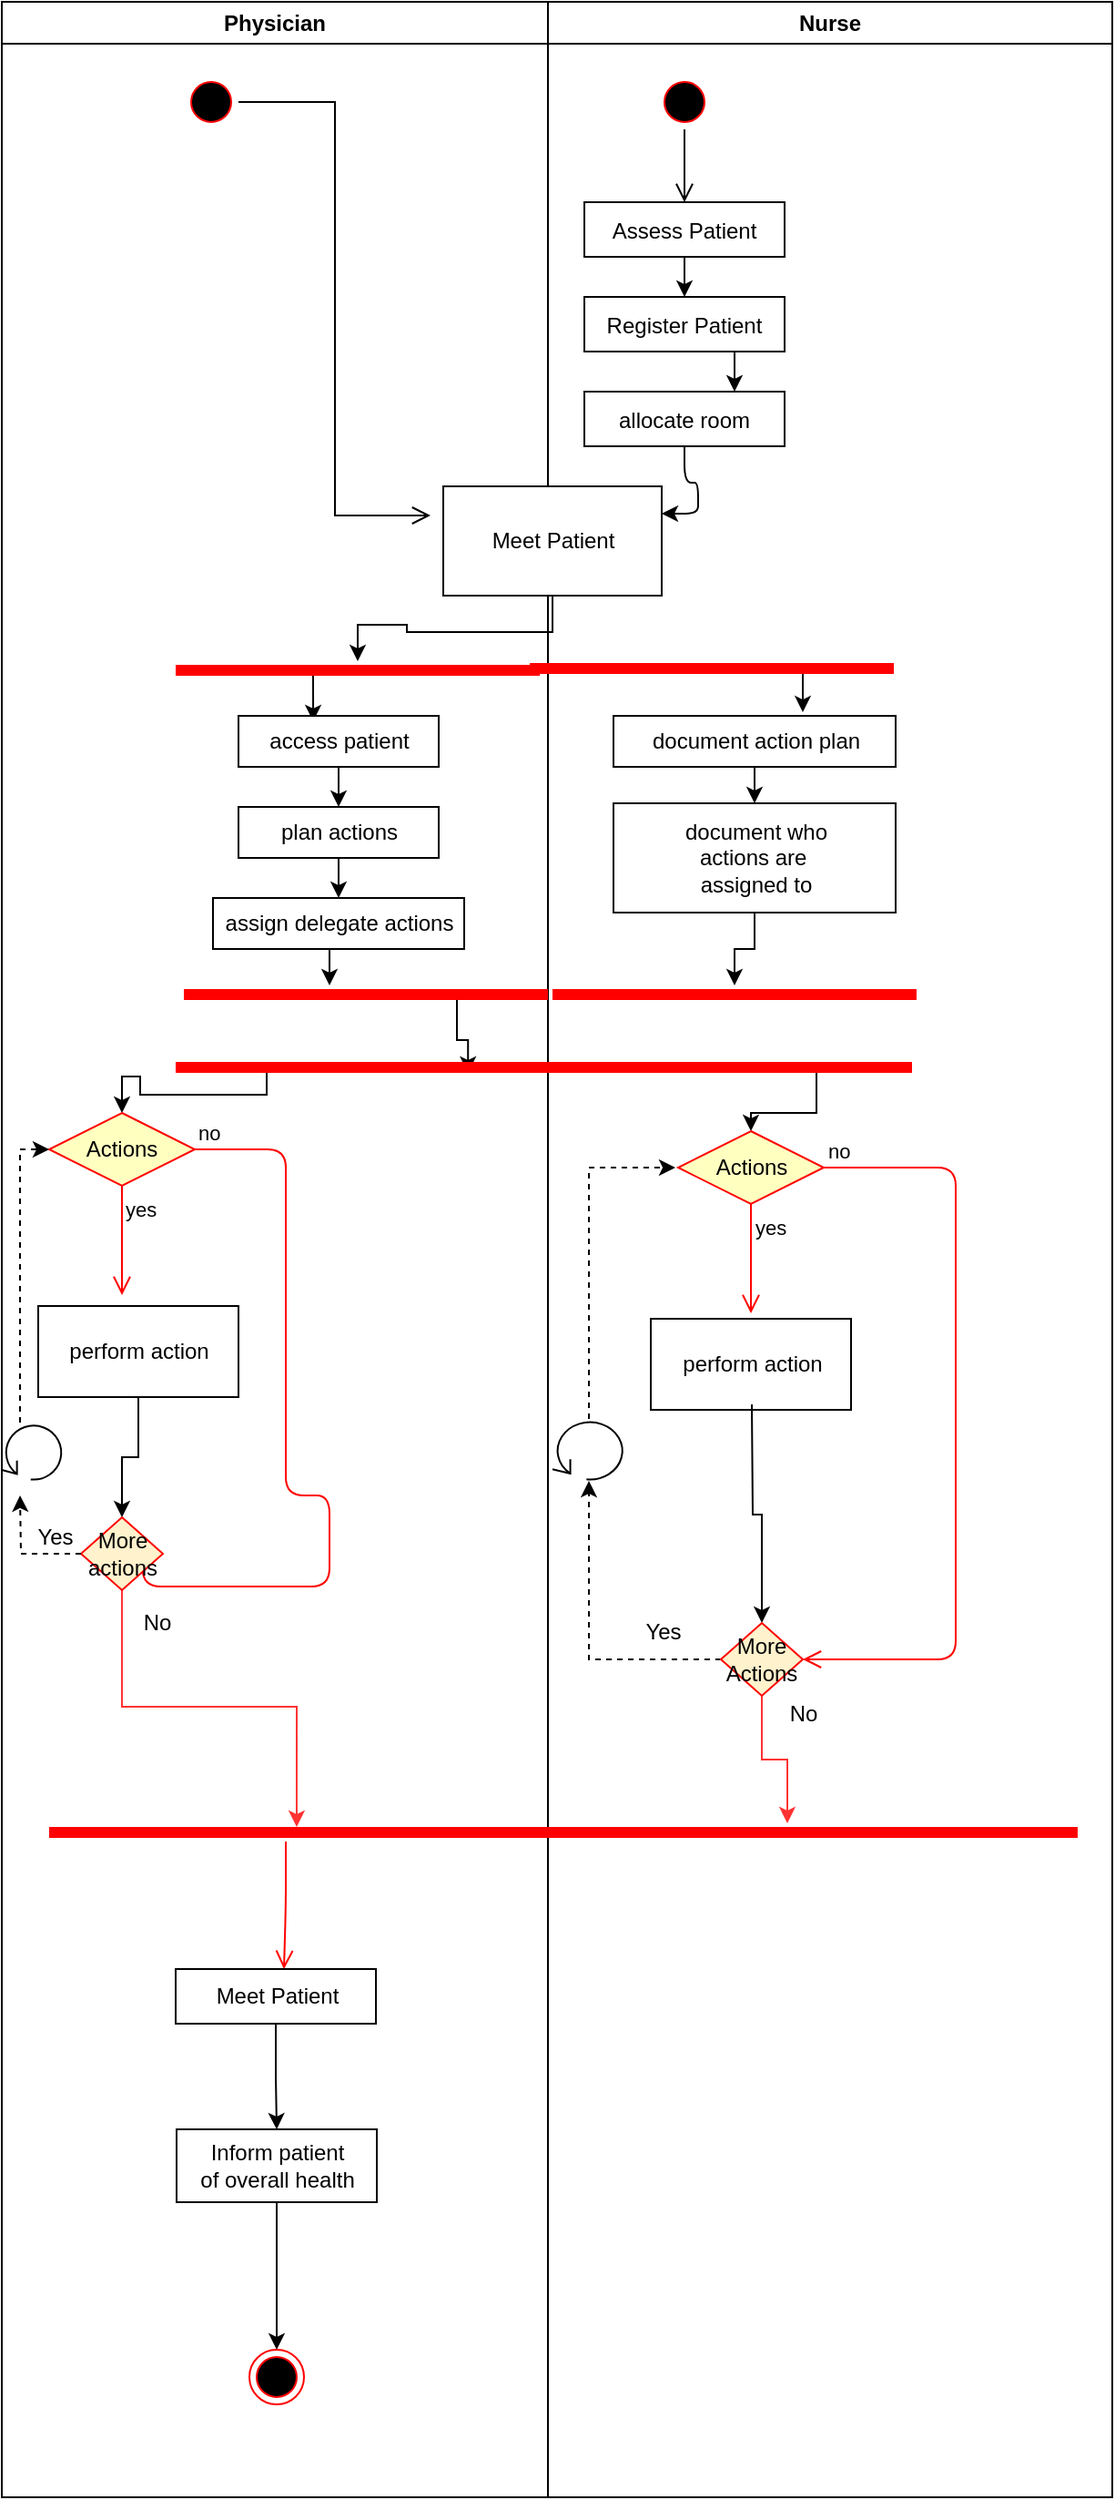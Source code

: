 <mxfile version="12.3.3" type="github" pages="1">
  <diagram id="e7e014a7-5840-1c2e-5031-d8a46d1fe8dd" name="Page-1">
    <mxGraphModel dx="1408" dy="722" grid="1" gridSize="10" guides="1" tooltips="1" connect="1" arrows="1" fold="1" page="1" pageScale="1" pageWidth="1169" pageHeight="826" background="#ffffff" math="0" shadow="0">
      <root>
        <mxCell id="0"/>
        <mxCell id="1" parent="0"/>
        <mxCell id="3" value="Nurse" style="swimlane;whiteSpace=wrap" parent="1" vertex="1">
          <mxGeometry x="450" y="260" width="310" height="1370" as="geometry"/>
        </mxCell>
        <mxCell id="13" value="" style="ellipse;shape=startState;fillColor=#000000;strokeColor=#ff0000;" parent="3" vertex="1">
          <mxGeometry x="60" y="40" width="30" height="30" as="geometry"/>
        </mxCell>
        <mxCell id="14" value="" style="edgeStyle=elbowEdgeStyle;elbow=horizontal;verticalAlign=bottom;endArrow=open;endSize=8;strokeColor=#000000;endFill=1;rounded=0" parent="3" source="13" target="15" edge="1">
          <mxGeometry x="40" y="20" as="geometry">
            <mxPoint x="55" y="90" as="targetPoint"/>
          </mxGeometry>
        </mxCell>
        <mxCell id="zlGqNMjBUAv9cToeVqkP-49" style="edgeStyle=orthogonalEdgeStyle;rounded=0;orthogonalLoop=1;jettySize=auto;html=1;exitX=0.5;exitY=1;exitDx=0;exitDy=0;entryX=0.5;entryY=0;entryDx=0;entryDy=0;" parent="3" source="15" target="zlGqNMjBUAv9cToeVqkP-44" edge="1">
          <mxGeometry relative="1" as="geometry"/>
        </mxCell>
        <mxCell id="15" value="Assess Patient" style="" parent="3" vertex="1">
          <mxGeometry x="20" y="110" width="110" height="30" as="geometry"/>
        </mxCell>
        <mxCell id="zlGqNMjBUAv9cToeVqkP-264" style="edgeStyle=orthogonalEdgeStyle;rounded=0;orthogonalLoop=1;jettySize=auto;html=1;exitX=0.5;exitY=1;exitDx=0;exitDy=0;entryX=0.75;entryY=0;entryDx=0;entryDy=0;" parent="3" source="zlGqNMjBUAv9cToeVqkP-44" target="zlGqNMjBUAv9cToeVqkP-45" edge="1">
          <mxGeometry relative="1" as="geometry"/>
        </mxCell>
        <mxCell id="zlGqNMjBUAv9cToeVqkP-44" value="Register Patient" style="" parent="3" vertex="1">
          <mxGeometry x="20" y="162" width="110" height="30" as="geometry"/>
        </mxCell>
        <mxCell id="zlGqNMjBUAv9cToeVqkP-47" style="edgeStyle=orthogonalEdgeStyle;rounded=1;orthogonalLoop=1;jettySize=auto;html=1;entryX=1;entryY=0.25;entryDx=0;entryDy=0;" parent="3" source="zlGqNMjBUAv9cToeVqkP-45" target="zlGqNMjBUAv9cToeVqkP-46" edge="1">
          <mxGeometry relative="1" as="geometry"/>
        </mxCell>
        <mxCell id="zlGqNMjBUAv9cToeVqkP-45" value="allocate room" style="" parent="3" vertex="1">
          <mxGeometry x="20" y="214" width="110" height="30" as="geometry"/>
        </mxCell>
        <mxCell id="2" value="Physician" style="swimlane;whiteSpace=wrap" parent="3" vertex="1">
          <mxGeometry x="-300" width="300" height="1370" as="geometry"/>
        </mxCell>
        <mxCell id="5" value="" style="ellipse;shape=startState;fillColor=#000000;strokeColor=#ff0000;" parent="2" vertex="1">
          <mxGeometry x="100" y="40" width="30" height="30" as="geometry"/>
        </mxCell>
        <mxCell id="6" value="" style="edgeStyle=elbowEdgeStyle;elbow=horizontal;verticalAlign=bottom;endArrow=open;endSize=8;strokeColor=#000000;endFill=1;rounded=0" parent="2" source="5" edge="1">
          <mxGeometry x="100" y="40" as="geometry">
            <mxPoint x="235.5" y="282" as="targetPoint"/>
          </mxGeometry>
        </mxCell>
        <mxCell id="zlGqNMjBUAv9cToeVqkP-252" style="edgeStyle=orthogonalEdgeStyle;rounded=0;orthogonalLoop=1;jettySize=auto;html=1;exitX=0.5;exitY=1;exitDx=0;exitDy=0;" parent="2" source="zlGqNMjBUAv9cToeVqkP-46" target="zlGqNMjBUAv9cToeVqkP-50" edge="1">
          <mxGeometry relative="1" as="geometry"/>
        </mxCell>
        <mxCell id="zlGqNMjBUAv9cToeVqkP-46" value="Meet Patient" style="rounded=0;whiteSpace=wrap;html=1;" parent="2" vertex="1">
          <mxGeometry x="242.5" y="266" width="120" height="60" as="geometry"/>
        </mxCell>
        <mxCell id="zlGqNMjBUAv9cToeVqkP-253" style="edgeStyle=orthogonalEdgeStyle;rounded=0;orthogonalLoop=1;jettySize=auto;html=1;exitX=0.25;exitY=0.5;exitDx=0;exitDy=0;exitPerimeter=0;entryX=0.373;entryY=0.107;entryDx=0;entryDy=0;entryPerimeter=0;" parent="2" source="zlGqNMjBUAv9cToeVqkP-50" target="zlGqNMjBUAv9cToeVqkP-56" edge="1">
          <mxGeometry relative="1" as="geometry"/>
        </mxCell>
        <mxCell id="zlGqNMjBUAv9cToeVqkP-50" value="" style="shape=line;html=1;strokeWidth=6;strokeColor=#ff0000;" parent="2" vertex="1">
          <mxGeometry x="95.5" y="362" width="200" height="10" as="geometry"/>
        </mxCell>
        <mxCell id="zlGqNMjBUAv9cToeVqkP-265" style="edgeStyle=orthogonalEdgeStyle;rounded=0;orthogonalLoop=1;jettySize=auto;html=1;exitX=0.5;exitY=1;exitDx=0;exitDy=0;entryX=0.5;entryY=0;entryDx=0;entryDy=0;" parent="2" source="zlGqNMjBUAv9cToeVqkP-56" target="zlGqNMjBUAv9cToeVqkP-57" edge="1">
          <mxGeometry relative="1" as="geometry"/>
        </mxCell>
        <mxCell id="zlGqNMjBUAv9cToeVqkP-56" value="access patient" style="html=1;" parent="2" vertex="1">
          <mxGeometry x="130" y="392" width="110" height="28" as="geometry"/>
        </mxCell>
        <mxCell id="zlGqNMjBUAv9cToeVqkP-266" style="edgeStyle=orthogonalEdgeStyle;rounded=0;orthogonalLoop=1;jettySize=auto;html=1;exitX=0.25;exitY=1;exitDx=0;exitDy=0;entryX=0.5;entryY=0;entryDx=0;entryDy=0;" parent="2" source="zlGqNMjBUAv9cToeVqkP-57" target="zlGqNMjBUAv9cToeVqkP-58" edge="1">
          <mxGeometry relative="1" as="geometry"/>
        </mxCell>
        <mxCell id="zlGqNMjBUAv9cToeVqkP-57" value="plan actions" style="html=1;" parent="2" vertex="1">
          <mxGeometry x="130" y="442" width="110" height="28" as="geometry"/>
        </mxCell>
        <mxCell id="zlGqNMjBUAv9cToeVqkP-256" style="edgeStyle=orthogonalEdgeStyle;rounded=0;orthogonalLoop=1;jettySize=auto;html=1;exitX=0.5;exitY=1;exitDx=0;exitDy=0;entryX=0.4;entryY=0;entryDx=0;entryDy=0;entryPerimeter=0;" parent="2" source="zlGqNMjBUAv9cToeVqkP-58" target="zlGqNMjBUAv9cToeVqkP-64" edge="1">
          <mxGeometry relative="1" as="geometry"/>
        </mxCell>
        <mxCell id="zlGqNMjBUAv9cToeVqkP-58" value="assign delegate actions" style="html=1;" parent="2" vertex="1">
          <mxGeometry x="116" y="492" width="138" height="28" as="geometry"/>
        </mxCell>
        <mxCell id="zlGqNMjBUAv9cToeVqkP-267" style="edgeStyle=orthogonalEdgeStyle;rounded=0;orthogonalLoop=1;jettySize=auto;html=1;exitX=0.75;exitY=0.5;exitDx=0;exitDy=0;exitPerimeter=0;entryX=0.803;entryY=0.8;entryDx=0;entryDy=0;entryPerimeter=0;" parent="2" source="zlGqNMjBUAv9cToeVqkP-64" target="zlGqNMjBUAv9cToeVqkP-68" edge="1">
          <mxGeometry relative="1" as="geometry"/>
        </mxCell>
        <mxCell id="zlGqNMjBUAv9cToeVqkP-64" value="" style="shape=line;html=1;strokeWidth=6;strokeColor=#ff0000;" parent="2" vertex="1">
          <mxGeometry x="100" y="540" width="200" height="10" as="geometry"/>
        </mxCell>
        <mxCell id="zlGqNMjBUAv9cToeVqkP-268" style="edgeStyle=orthogonalEdgeStyle;rounded=0;orthogonalLoop=1;jettySize=auto;html=1;exitX=0.25;exitY=0.5;exitDx=0;exitDy=0;exitPerimeter=0;entryX=0.5;entryY=0;entryDx=0;entryDy=0;" parent="2" source="zlGqNMjBUAv9cToeVqkP-68" target="zlGqNMjBUAv9cToeVqkP-149" edge="1">
          <mxGeometry relative="1" as="geometry">
            <Array as="points">
              <mxPoint x="146" y="600"/>
              <mxPoint x="76" y="600"/>
              <mxPoint x="76" y="590"/>
              <mxPoint x="66" y="590"/>
            </Array>
          </mxGeometry>
        </mxCell>
        <mxCell id="zlGqNMjBUAv9cToeVqkP-68" value="" style="shape=line;html=1;strokeWidth=6;strokeColor=#ff0000;" parent="2" vertex="1">
          <mxGeometry x="95.5" y="580" width="200" height="10" as="geometry"/>
        </mxCell>
        <mxCell id="zlGqNMjBUAv9cToeVqkP-149" value="Actions" style="rhombus;whiteSpace=wrap;html=1;fillColor=#ffffc0;strokeColor=#ff0000;" parent="2" vertex="1">
          <mxGeometry x="26" y="610" width="80" height="40" as="geometry"/>
        </mxCell>
        <mxCell id="zlGqNMjBUAv9cToeVqkP-150" value="no" style="edgeStyle=orthogonalEdgeStyle;html=1;align=left;verticalAlign=bottom;endArrow=open;endSize=8;strokeColor=#ff0000;entryX=1;entryY=0;entryDx=0;entryDy=0;" parent="2" source="zlGqNMjBUAv9cToeVqkP-149" target="zlGqNMjBUAv9cToeVqkP-153" edge="1">
          <mxGeometry x="-1" relative="1" as="geometry">
            <mxPoint x="176" y="870" as="targetPoint"/>
            <Array as="points">
              <mxPoint x="156" y="630"/>
              <mxPoint x="156" y="820"/>
              <mxPoint x="180" y="820"/>
              <mxPoint x="180" y="870"/>
              <mxPoint x="77" y="870"/>
            </Array>
          </mxGeometry>
        </mxCell>
        <mxCell id="zlGqNMjBUAv9cToeVqkP-151" value="yes" style="edgeStyle=orthogonalEdgeStyle;html=1;align=left;verticalAlign=top;endArrow=open;endSize=8;strokeColor=#ff0000;" parent="2" source="zlGqNMjBUAv9cToeVqkP-149" edge="1">
          <mxGeometry x="-1" relative="1" as="geometry">
            <mxPoint x="66" y="710" as="targetPoint"/>
          </mxGeometry>
        </mxCell>
        <mxCell id="zlGqNMjBUAv9cToeVqkP-155" style="edgeStyle=orthogonalEdgeStyle;rounded=0;orthogonalLoop=1;jettySize=auto;html=1;entryX=0.5;entryY=0;entryDx=0;entryDy=0;strokeColor=#000000;" parent="2" source="zlGqNMjBUAv9cToeVqkP-152" target="zlGqNMjBUAv9cToeVqkP-153" edge="1">
          <mxGeometry relative="1" as="geometry"/>
        </mxCell>
        <mxCell id="zlGqNMjBUAv9cToeVqkP-152" value="perform action" style="html=1;strokeColor=#000000;" parent="2" vertex="1">
          <mxGeometry x="20" y="716" width="110" height="50" as="geometry"/>
        </mxCell>
        <mxCell id="zlGqNMjBUAv9cToeVqkP-248" style="edgeStyle=orthogonalEdgeStyle;rounded=0;orthogonalLoop=1;jettySize=auto;html=1;entryX=0.523;entryY=0.2;entryDx=0;entryDy=0;entryPerimeter=0;strokeColor=#FF3333;" parent="2" source="zlGqNMjBUAv9cToeVqkP-153" target="zlGqNMjBUAv9cToeVqkP-230" edge="1">
          <mxGeometry relative="1" as="geometry"/>
        </mxCell>
        <mxCell id="mDBJDxcuhPN3E0ocwuf3-15" style="edgeStyle=orthogonalEdgeStyle;rounded=0;orthogonalLoop=1;jettySize=auto;html=1;entryX=0;entryY=0.5;entryDx=0;entryDy=0;dashed=1;" parent="2" source="zlGqNMjBUAv9cToeVqkP-156" target="zlGqNMjBUAv9cToeVqkP-149" edge="1">
          <mxGeometry relative="1" as="geometry">
            <Array as="points">
              <mxPoint x="10" y="630"/>
            </Array>
          </mxGeometry>
        </mxCell>
        <mxCell id="zlGqNMjBUAv9cToeVqkP-153" value="More actions" style="rhombus;whiteSpace=wrap;html=1;fillColor=#fff2cc;strokeColor=#FF0000;" parent="2" vertex="1">
          <mxGeometry x="43.5" y="832" width="45" height="40" as="geometry"/>
        </mxCell>
        <mxCell id="zlGqNMjBUAv9cToeVqkP-230" value="" style="shape=line;html=1;strokeWidth=6;strokeColor=#ff0000;" parent="2" vertex="1">
          <mxGeometry x="26" y="1000" width="260" height="10" as="geometry"/>
        </mxCell>
        <mxCell id="zlGqNMjBUAv9cToeVqkP-231" value="" style="edgeStyle=orthogonalEdgeStyle;html=1;verticalAlign=bottom;endArrow=open;endSize=8;strokeColor=#ff0000;" parent="2" source="zlGqNMjBUAv9cToeVqkP-230" edge="1">
          <mxGeometry relative="1" as="geometry">
            <mxPoint x="155" y="1080" as="targetPoint"/>
          </mxGeometry>
        </mxCell>
        <mxCell id="zlGqNMjBUAv9cToeVqkP-247" style="edgeStyle=orthogonalEdgeStyle;rounded=0;orthogonalLoop=1;jettySize=auto;html=1;exitX=0.5;exitY=1;exitDx=0;exitDy=0;entryX=0.5;entryY=0;entryDx=0;entryDy=0;" parent="2" source="zlGqNMjBUAv9cToeVqkP-245" target="zlGqNMjBUAv9cToeVqkP-246" edge="1">
          <mxGeometry relative="1" as="geometry"/>
        </mxCell>
        <mxCell id="zlGqNMjBUAv9cToeVqkP-245" value="Meet Patient" style="html=1;strokeColor=#000000;" parent="2" vertex="1">
          <mxGeometry x="95.5" y="1080" width="110" height="30" as="geometry"/>
        </mxCell>
        <mxCell id="zlGqNMjBUAv9cToeVqkP-271" style="edgeStyle=orthogonalEdgeStyle;rounded=0;orthogonalLoop=1;jettySize=auto;html=1;entryX=0.5;entryY=0;entryDx=0;entryDy=0;" parent="2" source="zlGqNMjBUAv9cToeVqkP-246" target="zlGqNMjBUAv9cToeVqkP-270" edge="1">
          <mxGeometry relative="1" as="geometry"/>
        </mxCell>
        <mxCell id="zlGqNMjBUAv9cToeVqkP-246" value="Inform patient &lt;br&gt;of overall health" style="html=1;strokeColor=#000000;" parent="2" vertex="1">
          <mxGeometry x="96" y="1168" width="110" height="40" as="geometry"/>
        </mxCell>
        <mxCell id="zlGqNMjBUAv9cToeVqkP-270" value="" style="ellipse;html=1;shape=endState;fillColor=#000000;strokeColor=#ff0000;" parent="2" vertex="1">
          <mxGeometry x="136" y="1289" width="30" height="30" as="geometry"/>
        </mxCell>
        <mxCell id="zlGqNMjBUAv9cToeVqkP-156" value="" style="shape=mxgraph.bpmn.loop;html=1;outlineConnect=0;strokeColor=#000000;" parent="2" vertex="1">
          <mxGeometry y="780" width="34" height="32" as="geometry"/>
        </mxCell>
        <mxCell id="l5vlkml_qQEg_NjK-DwS-18" value="No" style="text;html=1;align=center;verticalAlign=middle;resizable=0;points=[];;autosize=1;" parent="2" vertex="1">
          <mxGeometry x="70" y="880" width="30" height="20" as="geometry"/>
        </mxCell>
        <mxCell id="zlGqNMjBUAv9cToeVqkP-260" style="edgeStyle=orthogonalEdgeStyle;rounded=0;orthogonalLoop=1;jettySize=auto;html=1;exitX=0.75;exitY=0.5;exitDx=0;exitDy=0;exitPerimeter=0;entryX=0.671;entryY=-0.071;entryDx=0;entryDy=0;entryPerimeter=0;" parent="3" source="zlGqNMjBUAv9cToeVqkP-52" target="zlGqNMjBUAv9cToeVqkP-59" edge="1">
          <mxGeometry relative="1" as="geometry"/>
        </mxCell>
        <mxCell id="zlGqNMjBUAv9cToeVqkP-52" value="" style="shape=line;html=1;strokeWidth=6;strokeColor=#ff0000;" parent="3" vertex="1">
          <mxGeometry x="-10" y="361" width="200" height="10" as="geometry"/>
        </mxCell>
        <mxCell id="zlGqNMjBUAv9cToeVqkP-258" style="edgeStyle=orthogonalEdgeStyle;rounded=0;orthogonalLoop=1;jettySize=auto;html=1;exitX=0.5;exitY=1;exitDx=0;exitDy=0;entryX=0.5;entryY=0;entryDx=0;entryDy=0;" parent="3" source="zlGqNMjBUAv9cToeVqkP-59" target="zlGqNMjBUAv9cToeVqkP-60" edge="1">
          <mxGeometry relative="1" as="geometry"/>
        </mxCell>
        <mxCell id="zlGqNMjBUAv9cToeVqkP-59" value="document action plan" style="html=1;" parent="3" vertex="1">
          <mxGeometry x="36" y="392" width="155" height="28" as="geometry"/>
        </mxCell>
        <mxCell id="zlGqNMjBUAv9cToeVqkP-257" style="edgeStyle=orthogonalEdgeStyle;rounded=0;orthogonalLoop=1;jettySize=auto;html=1;exitX=0.5;exitY=1;exitDx=0;exitDy=0;" parent="3" source="zlGqNMjBUAv9cToeVqkP-60" target="zlGqNMjBUAv9cToeVqkP-65" edge="1">
          <mxGeometry relative="1" as="geometry"/>
        </mxCell>
        <mxCell id="zlGqNMjBUAv9cToeVqkP-60" value="document who&lt;br&gt;actions are&amp;nbsp;&lt;br&gt;assigned to" style="html=1;" parent="3" vertex="1">
          <mxGeometry x="36" y="440" width="155" height="60" as="geometry"/>
        </mxCell>
        <mxCell id="zlGqNMjBUAv9cToeVqkP-65" value="" style="shape=line;html=1;strokeWidth=6;strokeColor=#ff0000;" parent="3" vertex="1">
          <mxGeometry x="2.5" y="540" width="200" height="10" as="geometry"/>
        </mxCell>
        <mxCell id="zlGqNMjBUAv9cToeVqkP-269" style="edgeStyle=orthogonalEdgeStyle;rounded=0;orthogonalLoop=1;jettySize=auto;html=1;exitX=0.75;exitY=0.5;exitDx=0;exitDy=0;exitPerimeter=0;entryX=0.5;entryY=0;entryDx=0;entryDy=0;" parent="3" source="zlGqNMjBUAv9cToeVqkP-69" target="zlGqNMjBUAv9cToeVqkP-71" edge="1">
          <mxGeometry relative="1" as="geometry"/>
        </mxCell>
        <mxCell id="zlGqNMjBUAv9cToeVqkP-69" value="" style="shape=line;html=1;strokeWidth=6;strokeColor=#ff0000;" parent="3" vertex="1">
          <mxGeometry x="-10" y="580" width="210" height="10" as="geometry"/>
        </mxCell>
        <mxCell id="zlGqNMjBUAv9cToeVqkP-71" value="Actions" style="rhombus;whiteSpace=wrap;html=1;fillColor=#ffffc0;strokeColor=#ff0000;" parent="3" vertex="1">
          <mxGeometry x="71.5" y="620" width="80" height="40" as="geometry"/>
        </mxCell>
        <mxCell id="zlGqNMjBUAv9cToeVqkP-72" value="no" style="edgeStyle=orthogonalEdgeStyle;html=1;align=left;verticalAlign=bottom;endArrow=open;endSize=8;strokeColor=#ff0000;entryX=1;entryY=0.5;entryDx=0;entryDy=0;" parent="3" source="zlGqNMjBUAv9cToeVqkP-71" target="zlGqNMjBUAv9cToeVqkP-104" edge="1">
          <mxGeometry x="-1" relative="1" as="geometry">
            <mxPoint x="152" y="910" as="targetPoint"/>
            <Array as="points">
              <mxPoint x="224" y="640"/>
              <mxPoint x="224" y="910"/>
            </Array>
          </mxGeometry>
        </mxCell>
        <mxCell id="zlGqNMjBUAv9cToeVqkP-73" value="yes" style="edgeStyle=orthogonalEdgeStyle;html=1;align=left;verticalAlign=top;endArrow=open;endSize=8;strokeColor=#ff0000;" parent="3" source="zlGqNMjBUAv9cToeVqkP-71" edge="1">
          <mxGeometry x="-1" relative="1" as="geometry">
            <mxPoint x="111.5" y="720" as="targetPoint"/>
          </mxGeometry>
        </mxCell>
        <mxCell id="zlGqNMjBUAv9cToeVqkP-92" value="perform action" style="html=1;" parent="3" vertex="1">
          <mxGeometry x="56.5" y="723" width="110" height="50" as="geometry"/>
        </mxCell>
        <mxCell id="zlGqNMjBUAv9cToeVqkP-105" style="edgeStyle=orthogonalEdgeStyle;rounded=0;orthogonalLoop=1;jettySize=auto;html=1;strokeColor=#000000;" parent="3" target="zlGqNMjBUAv9cToeVqkP-104" edge="1">
          <mxGeometry relative="1" as="geometry">
            <mxPoint x="112" y="770" as="sourcePoint"/>
          </mxGeometry>
        </mxCell>
        <mxCell id="zlGqNMjBUAv9cToeVqkP-249" style="edgeStyle=orthogonalEdgeStyle;rounded=0;orthogonalLoop=1;jettySize=auto;html=1;strokeColor=#FF3333;" parent="3" source="zlGqNMjBUAv9cToeVqkP-104" target="zlGqNMjBUAv9cToeVqkP-243" edge="1">
          <mxGeometry relative="1" as="geometry"/>
        </mxCell>
        <mxCell id="mDBJDxcuhPN3E0ocwuf3-18" style="edgeStyle=orthogonalEdgeStyle;rounded=0;orthogonalLoop=1;jettySize=auto;html=1;dashed=1;" parent="3" source="zlGqNMjBUAv9cToeVqkP-104" target="zlGqNMjBUAv9cToeVqkP-229" edge="1">
          <mxGeometry relative="1" as="geometry"/>
        </mxCell>
        <mxCell id="zlGqNMjBUAv9cToeVqkP-104" value="More Actions" style="rhombus;whiteSpace=wrap;html=1;fillColor=#fff2cc;strokeColor=#FF0000;" parent="3" vertex="1">
          <mxGeometry x="95" y="890" width="45" height="40" as="geometry"/>
        </mxCell>
        <mxCell id="zlGqNMjBUAv9cToeVqkP-229" value="" style="shape=mxgraph.bpmn.loop;html=1;outlineConnect=0;strokeColor=#000000;" parent="3" vertex="1">
          <mxGeometry x="2.5" y="778" width="40" height="34" as="geometry"/>
        </mxCell>
        <mxCell id="zlGqNMjBUAv9cToeVqkP-243" value="" style="shape=line;html=1;strokeWidth=6;strokeColor=#ff0000;" parent="3" vertex="1">
          <mxGeometry x="-28" y="1000" width="319" height="10" as="geometry"/>
        </mxCell>
        <mxCell id="l5vlkml_qQEg_NjK-DwS-17" value="No" style="text;html=1;align=center;verticalAlign=middle;resizable=0;points=[];;autosize=1;" parent="3" vertex="1">
          <mxGeometry x="125" y="930" width="30" height="20" as="geometry"/>
        </mxCell>
        <mxCell id="mDBJDxcuhPN3E0ocwuf3-17" style="edgeStyle=orthogonalEdgeStyle;rounded=0;orthogonalLoop=1;jettySize=auto;html=1;dashed=1;" parent="1" source="zlGqNMjBUAv9cToeVqkP-153" edge="1">
          <mxGeometry relative="1" as="geometry">
            <mxPoint x="160" y="1080" as="targetPoint"/>
          </mxGeometry>
        </mxCell>
        <mxCell id="mDBJDxcuhPN3E0ocwuf3-19" style="edgeStyle=orthogonalEdgeStyle;rounded=0;orthogonalLoop=1;jettySize=auto;html=1;dashed=1;" parent="1" source="zlGqNMjBUAv9cToeVqkP-229" edge="1">
          <mxGeometry relative="1" as="geometry">
            <mxPoint x="520" y="900" as="targetPoint"/>
            <Array as="points">
              <mxPoint x="473" y="900"/>
            </Array>
          </mxGeometry>
        </mxCell>
        <mxCell id="l5vlkml_qQEg_NjK-DwS-19" value="Yes" style="text;html=1;align=center;verticalAlign=middle;resizable=0;points=[];;autosize=1;" parent="1" vertex="1">
          <mxGeometry x="159" y="1093" width="40" height="20" as="geometry"/>
        </mxCell>
        <mxCell id="l5vlkml_qQEg_NjK-DwS-22" value="Yes" style="text;html=1;align=center;verticalAlign=middle;resizable=0;points=[];;autosize=1;" parent="1" vertex="1">
          <mxGeometry x="493" y="1145" width="40" height="20" as="geometry"/>
        </mxCell>
      </root>
    </mxGraphModel>
  </diagram>
</mxfile>
